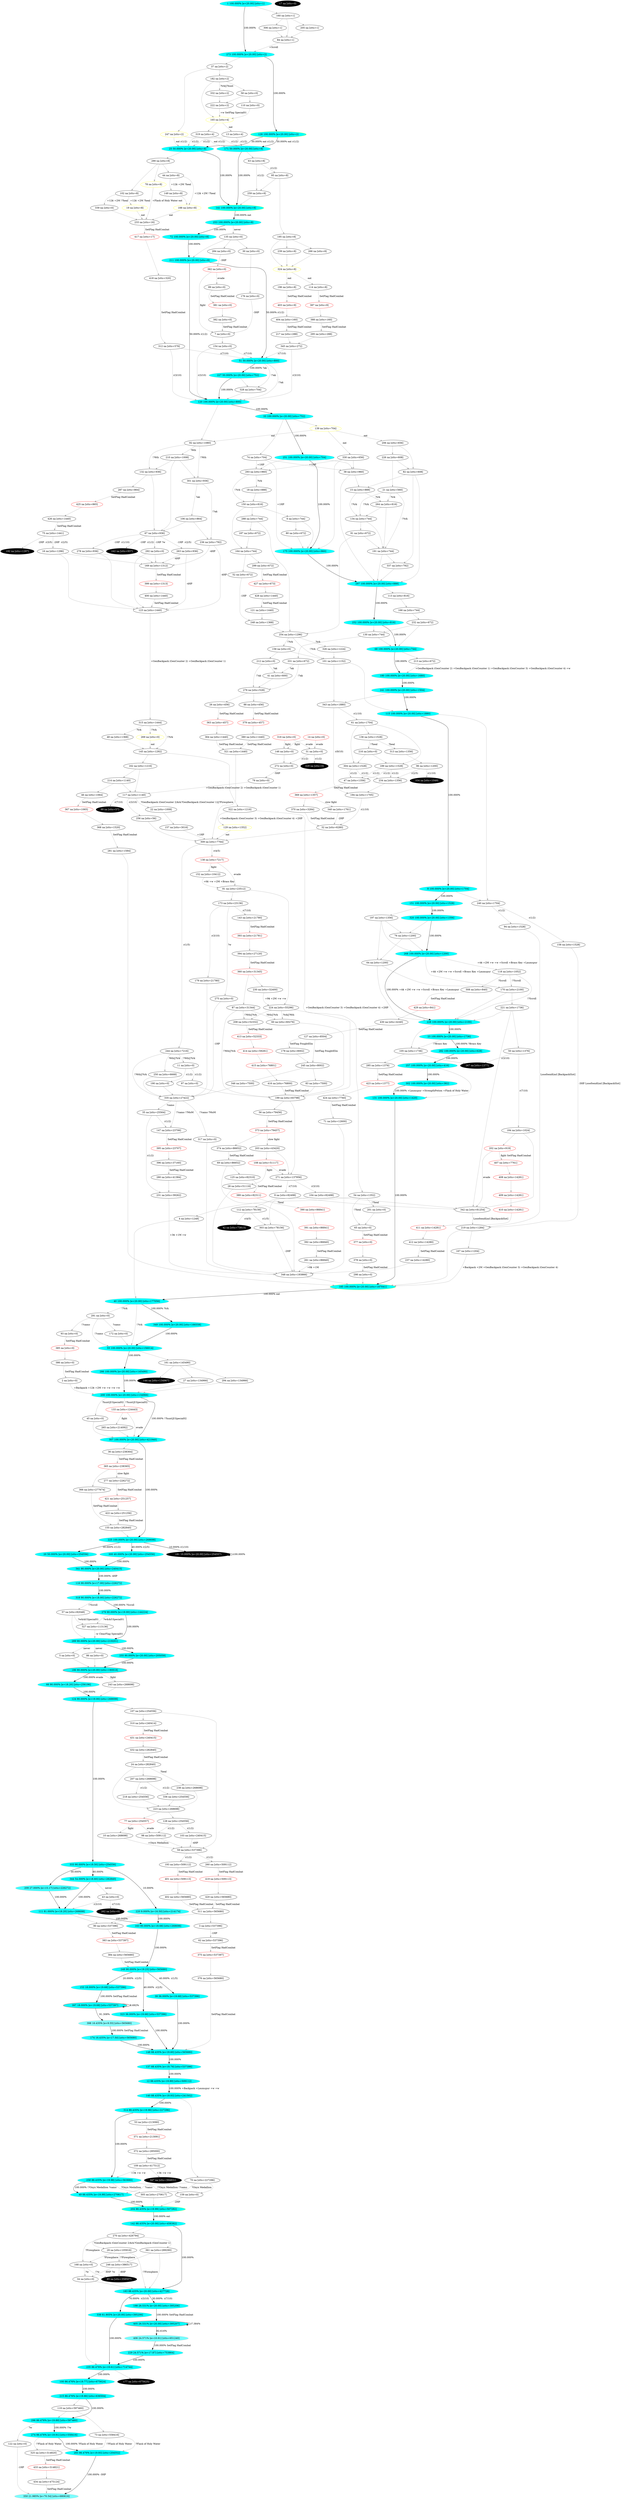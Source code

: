digraph g {
  "A1" [style=filled fillcolor="#00ffff"label="1 100.000% [e=20.00] [stts=1]" color=grey];
  "A2" [style=filled fillcolor="white"label="2 na [stts=0]" ];
  "A3" [style=filled fillcolor="white"label="3 na [stts=537396]" ];
  "A4" [style=filled fillcolor="white"label="4 na [stts=1248]" ];
  "A5" [style=filled fillcolor="white"label="5 na [stts=0]" ];
  "A6" [style=filled fillcolor="white"label="6 na [stts=744]" ];
  "A7" [style=filled fillcolor="white"label="7 na [stts=0]" ];
  "A8" [style=filled fillcolor="#00ffff"label="8 100.000% [e=20.00] [stts=1704]" color=grey];
  "A9" [style=filled fillcolor="white"label="9 na [stts=82498]" ];
  "A10" [style=filled fillcolor="white"label="10 na [stts=268698]" ];
  "A11" [style=filled fillcolor="white"label="11 na [stts=0]" ];
  "A12" [style=filled fillcolor="#01ffff"label="12 88.435% [e=19.89] [stts=509112]" color=grey];
  "A13" [style=filled fillcolor="white"label="13 na [stts=4]" ];
  "A14" [style=filled fillcolor="white"label="14 na [stts=0]" color=red];
  "A15" [style=filled fillcolor="white"label="15 na [stts=888]" ];
  "A16" [style=filled fillcolor="white"label="16 na [stts=1296]" ];
  "A17" [style=filled fillcolor="black"label="17 na [stts=0]" style=filled fontcolor=white];
  "A18" [style=filled fillcolor="white"label="18 na [stts=888]" ];
  "A19" [style=filled fillcolor="white"label="19 na [stts=8]" color=yellow style=filled];
  "A20" [style=filled fillcolor="#00ffff"label="20 50.000% [e=20.00] [stts=254556]" color=grey];
  "A21" [style=filled fillcolor="white"label="21 na [stts=560]" ];
  "A22" [style=filled fillcolor="white"label="22 na [stts=1008]" ];
  "A23" [style=filled fillcolor="#00ffff"label="23 100.000% [e=20.00] [stts=1736]" color=grey];
  "A24" [style=filled fillcolor="white"label="24 na [stts=282840]" ];
  "A25" [style=filled fillcolor="#00ffff"label="25 50.000% [e=20.00] [stts=8]" color=grey];
  "A27" [style=filled fillcolor="white"label="27 na [stts=134966]" ];
  "A28" [style=filled fillcolor="white"label="28 na [stts=51116]" ];
  "A29" [style=filled fillcolor="white"label="29 na [stts=105916]" ];
  "A30" [style=filled fillcolor="white"label="30 na [stts=0]" ];
  "A31" [style=filled fillcolor="white"label="31 na [stts=0]" ];
  "A32" [style=filled fillcolor="white"label="32 na [stts=6280]" ];
  "A33" [style=filled fillcolor="#00ffff"label="33 100.000% [e=20.00] [stts=752]" color=grey];
  "A34" [style=filled fillcolor="white"label="34 na [stts=0]" ];
  "A35" [style=filled fillcolor="white"label="35 na [stts=25564]" ];
  "A37" [style=filled fillcolor="white"label="37 na [stts=2]" ];
  "A38" [style=filled fillcolor="white"label="38 na [stts=960]" ];
  "A39" [style=filled fillcolor="#04ffff"label="39 36.000% [e=19.68] [stts=537396]" color=grey];
  "A40" [style=filled fillcolor="#00ffff"label="40 100.000% [e=20.00] [stts=177056]" color=grey];
  "A41" [style=filled fillcolor="white"label="41 na [stts=600]" ];
  "A42" [style=filled fillcolor="black"label="42 na [stts=73815]" style=filled fontcolor=white];
  "A43" [style=filled fillcolor="white"label="43 na [stts=0]" ];
  "A44" [style=filled fillcolor="white"label="44 na [stts=8]" ];
  "A45" [style=filled fillcolor="white"label="45 na [stts=0]" ];
  "A48" [style=filled fillcolor="white"label="48 na [stts=1368]" ];
  "A49" [style=filled fillcolor="#00ffff"label="49 88.435% [e=19.99] [stts=270617]" color=grey];
  "A50" [style=filled fillcolor="white"label="50 na [stts=1376]" ];
  "A51" [style=filled fillcolor="#00ffff"label="51 50.000% [e=20.00] [stts=800]" color=grey];
  "A52" [style=filled fillcolor="white"label="52 na [stts=672]" ];
  "A54" [style=filled fillcolor="white"label="54 na [stts=1352]" ];
  "A55" [style=filled fillcolor="#00ffff"label="55 100.000% [e=20.00] [stts=156014]" color=grey];
  "A57" [style=filled fillcolor="white"label="57 na [stts=82048]" ];
  "A58" [style=filled fillcolor="white"label="58 na [stts=0]" ];
  "A59" [style=filled fillcolor="white"label="59 na [stts=537396]" ];
  "A60" [style=filled fillcolor="white"label="60 na [stts=60276]" ];
  "A61" [style=filled fillcolor="white"label="61 na [stts=1704]" ];
  "A63" [style=filled fillcolor="white"label="63 na [stts=8]" ];
  "A64" [style=filled fillcolor="white"label="64 na [stts=1200]" ];
  "A66" [style=filled fillcolor="#16ffff"label="66 90.000% [e=18.20] [stts=256196]" color=grey];
  "A67" [style=filled fillcolor="white"label="67 na [stts=936]" ];
  "A68" [style=filled fillcolor="#00ffff"label="68 100.000% [e=20.00] [stts=744]" color=grey];
  "A69" [style=filled fillcolor="white"label="69 na [stts=86652]" ];
  "A70" [style=filled fillcolor="white"label="70 na [stts=227296]" ];
  "A71" [style=filled fillcolor="white"label="71 na [stts=12600]" ];
  "A72" [style=filled fillcolor="#00ffff"label="72 100.000% [e=20.00] [stts=8]" color=grey];
  "A73" [style=filled fillcolor="white"label="73 na [stts=558416]" ];
  "A74" [style=filled fillcolor="white"label="74 na [stts=704]" ];
  "A75" [style=filled fillcolor="white"label="75 na [stts=1441]" ];
  "A76" [style=filled fillcolor="white"label="76 na [stts=1200]" ];
  "A77" [style=filled fillcolor="white"label="77 na [stts=254557]" color=red];
  "A78" [style=filled fillcolor="white"label="78 na [stts=8]" color=yellow];
  "A79" [style=filled fillcolor="white"label="79 na [stts=0]" ];
  "A80" [style=filled fillcolor="white"label="80 na [stts=672]" ];
  "A81" [style=filled fillcolor="white"label="81 na [stts=23512]" ];
  "A82" [style=filled fillcolor="white"label="82 na [stts=608]" ];
  "A83" [style=filled fillcolor="white"label="83 na [stts=7500]" ];
  "A84" [style=filled fillcolor="white"label="84 na [stts=1]" ];
  "A85" [style=filled fillcolor="black"label="85 na [stts=358507]" style=filled fontcolor=white];
  "A86" [style=filled fillcolor="white"label="86 na [stts=0]" ];
  "A87" [style=filled fillcolor="white"label="87 na [stts=31344]" ];
  "A91" [style=filled fillcolor="white"label="91 na [stts=672]" ];
  "A92" [style=filled fillcolor="white"label="92 na [stts=1080]" ];
  "A94" [style=filled fillcolor="white"label="94 na [stts=1528]" ];
  "A95" [style=filled fillcolor="white"label="95 na [stts=8]" ];
  "A96" [style=filled fillcolor="white"label="96 na [stts=1200]" ];
  "A97" [style=filled fillcolor="white"label="97 na [stts=0]" ];
  "A98" [style=filled fillcolor="white"label="98 na [stts=509112]" ];
  "A99" [style=filled fillcolor="black"label="99 na [stts=57]" style=filled fontcolor=white];
  "A100" [style=filled fillcolor="#02ffff"label="100 86.476% [e=19.77] [stts=675624]" color=grey];
  "A101" [style=filled fillcolor="white"label="101 na [stts=1152]" ];
  "A102" [style=filled fillcolor="white"label="102 na [stts=8]" ];
  "A103" [style=filled fillcolor="white"label="103 na [stts=240415]" ];
  "A104" [style=filled fillcolor="white"label="104 na [stts=82498]" ];
  "A105" [style=filled fillcolor="white"label="105 na [stts=1736]" ];
  "A106" [style=filled fillcolor="white"label="106 na [stts=864]" ];
  "A107" [style=filled fillcolor="white"label="107 na [stts=254556]" ];
  "A108" [style=filled fillcolor="white"label="108 na [stts=51117]" color=red];
  "A109" [style=filled fillcolor="white"label="109 na [stts=417512]" ];
  "A110" [style=filled fillcolor="white"label="110 na [stts=0]" ];
  "A111" [style=filled fillcolor="#16ffff"label="111 81.000% [e=18.20] [stts=268698]" color=grey];
  "A112" [style=filled fillcolor="white"label="112 na [stts=78156]" ];
  "A113" [style=filled fillcolor="white"label="113 na [stts=816]" ];
  "A115" [style=filled fillcolor="#00ffff"label="115 100.000% [e=20.00] [stts=1880]" color=grey];
  "A116" [style=filled fillcolor="#26ffff"label="116 90.000% [e=17.00] [stts=226272]" color=grey];
  "A117" [style=filled fillcolor="white"label="117 na [stts=1140]" ];
  "A118" [style=filled fillcolor="white"label="118 na [stts=1052]" ];
  "A119" [style=filled fillcolor="white"label="119 na [stts=597460]" ];
  "A120" [style=filled fillcolor="#00ffff"label="120 100.000% [e=20.00] [stts=800]" color=grey];
  "A121" [style=filled fillcolor="white"label="121 na [stts=1440]" ];
  "A122" [style=filled fillcolor="white"label="122 na [stts=0]" ];
  "A123" [style=filled fillcolor="white"label="123 na [stts=1440]" ];
  "A124" [style=filled fillcolor="#0cffff"label="124 90.000% [e=19.00] [stts=268698]" color=grey];
  "A126" [style=filled fillcolor="#00ffff"label="126 100.000% [e=20.00] [stts=2]" color=yellow];
  "A127" [style=filled fillcolor="white"label="127 na [stts=8504]" ];
  "A128" [style=filled fillcolor="white"label="128 na [stts=254556]" ];
  "A129" [style=filled fillcolor="white"label="129 na [stts=1352]" color=yellow style=filled];
  "A130" [style=filled fillcolor="white"label="130 na [stts=744]" ];
  "A131" [style=filled fillcolor="#00ffff"label="131 100.000% [e=20.00] [stts=1420]" color=grey];
  "A132" [style=filled fillcolor="white"label="132 na [stts=936]" ];
  "A133" [style=filled fillcolor="white"label="133 na [stts=124443]" color=red];
  "A134" [style=filled fillcolor="white"label="134 na [stts=744]" ];
  "A135" [style=filled fillcolor="white"label="135 na [stts=0]" ];
  "A136" [style=filled fillcolor="white"label="136 na [stts=1528]" ];
  "A137" [style=filled fillcolor="#02ffff"label="137 88.435% [e=19.79] [stts=537396]" color=grey];
  "A138" [style=filled fillcolor="white"label="138 na [stts=7217]" color=red];
  "A139" [style=filled fillcolor="white"label="139 na [stts=704]" color=yellow];
  "A140" [style=filled fillcolor="#00ffff"label="140 88.435% [e=19.93] [stts=241502]" color=grey];
  "A141" [style=filled fillcolor="#00ffff"label="141 100.000% [e=20.00] [stts=8]" color=yellow];
  "A142" [style=filled fillcolor="#00ffff"label="142 88.435% [e=20.00] [stts=458382]" color=grey];
  "A144" [style=filled fillcolor="black"label="144 na [stts=134967]" style=filled fontcolor=white];
  "A145" [style=filled fillcolor="white"label="145 na [stts=1292]" ];
  "A146" [style=filled fillcolor="white"label="146 na [stts=0]" ];
  "A148" [style=filled fillcolor="#05ffff"label="148 88.435% [e=19.60] [stts=565680]" color=grey];
  "A149" [style=filled fillcolor="white"label="149 na [stts=8]" ];
  "A150" [style=filled fillcolor="white"label="150 na [stts=816]" ];
  "A151" [style=filled fillcolor="#00ffff"label="151 100.000% [e=20.00] [stts=1528]" color=grey];
  "A152" [style=filled fillcolor="white"label="152 na [stts=10412]" ];
  "A154" [style=filled fillcolor="white"label="154 na [stts=0]" ];
  "A155" [style=filled fillcolor="white"label="155 na [stts=282840]" ];
  "A156" [style=filled fillcolor="white"label="156 na [stts=0]" ];
  "A157" [style=filled fillcolor="white"label="157 na [stts=3016]" ];
  "A158" [style=filled fillcolor="white"label="158 na [stts=1528]" ];
  "A159" [style=filled fillcolor="white"label="159 na [stts=0]" ];
  "A160" [style=filled fillcolor="white"label="160 na [stts=1]" ];
  "A161" [style=filled fillcolor="white"label="161 na [stts=145490]" ];
  "A162" [style=filled fillcolor="white"label="162 na [stts=1216]" ];
  "A163" [style=filled fillcolor="#10ffff"label="163 90.000% [e=18.68] [stts=268698]" color=grey];
  "A164" [style=filled fillcolor="white"label="164 na [stts=744]" ];
  "A165" [style=filled fillcolor="white"label="165 na [stts=4]" color=yellow style=filled];
  "A166" [style=filled fillcolor="white"label="166 na [stts=744]" ];
  "A167" [style=filled fillcolor="white"label="167 na [stts=1204]" ];
  "A168" [style=filled fillcolor="white"label="168 na [stts=0]" ];
  "A170" [style=filled fillcolor="white"label="170 na [stts=2100]" ];
  "A171" [style=filled fillcolor="#00ffff"label="171 50.000% [e=20.00] [stts=8]" color=grey];
  "A172" [style=filled fillcolor="white"label="172 na [stts=0]" ];
  "A173" [style=filled fillcolor="white"label="173 na [stts=23136]" ];
  "A174" [style=filled fillcolor="#1fffff"label="174 16.435% [e=17.50] [stts=565680]" color=grey];
  "A175" [style=filled fillcolor="#00ffff"label="175 100.000% [e=20.00] [stts=960]" color=grey];
  "A176" [style=filled fillcolor="white"label="176 na [stts=0]" ];
  "A177" [style=filled fillcolor="black"label="177 na [stts=675625]" style=filled fontcolor=white];
  "A178" [style=filled fillcolor="white"label="178 na [stts=8002]" ];
  "A179" [style=filled fillcolor="white"label="179 na [stts=21780]" ];
  "A180" [style=filled fillcolor="#00ffff"label="180 100.000% [e=20.00] [stts=1680]" color=grey];
  "A181" [style=filled fillcolor="black"label="181 10.000% [e=20.00] [stts=254557]" style=filled fontcolor=white];
  "A182" [style=filled fillcolor="white"label="182 na [stts=2]" ];
  "A183" [style=filled fillcolor="#00ffff"label="183 88.435% [e=20.00] [stts=427728]" color=grey];
  "A184" [style=filled fillcolor="white"label="184 na [stts=1024]" ];
  "A185" [style=filled fillcolor="#00ffff"label="185 100.000% [e=20.00] [stts=187041]" color=yellow style=filled];
  "A186" [style=filled fillcolor="#00ffff"label="186 90.000% [e=20.00] [stts=190918]" color=red];
  "A187" [style=filled fillcolor="white"label="187 na [stts=672]" ];
  "A188" [style=filled fillcolor="white"label="188 na [stts=8]" color=yellow];
  "A189" [style=filled fillcolor="white"label="189 na [stts=1528]" ];
  "A190" [style=filled fillcolor="white"label="190 na [stts=0]" ];
  "A191" [style=filled fillcolor="white"label="191 na [stts=744]" ];
  "A192" [style=filled fillcolor="black"label="192 na [stts=1297]" style=filled fontcolor=white];
  "A194" [style=filled fillcolor="white"label="194 na [stts=1705]" ];
  "A195" [style=filled fillcolor="white"label="195 na [stts=8]" ];
  "A197" [style=filled fillcolor="white"label="197 na [stts=1356]" ];
  "A199" [style=filled fillcolor="white"label="199 na [stts=83798]" ];
  "A200" [style=filled fillcolor="#00ffff"label="200 100.000% [e=20.00] [stts=134966]" color=grey];
  "A201" [style=filled fillcolor="white"label="201 na [stts=0]" ];
  "A203" [style=filled fillcolor="white"label="203 na [stts=43420]" ];
  "A204" [style=filled fillcolor="#00ffff"label="204 88.435% [e=19.99] [stts=507282]" color=yellow];
  "A205" [style=filled fillcolor="white"label="205 na [stts=1]" ];
  "A206" [style=filled fillcolor="white"label="206 na [stts=656]" ];
  "A207" [style=filled fillcolor="white"label="207 na [stts=268698]" ];
  "A209" [style=filled fillcolor="#3dffff"label="209 27.000% [e=15.17] [stts=226272]" color=grey];
  "A210" [style=filled fillcolor="white"label="210 na [stts=1008]" ];
  "A211" [style=filled fillcolor="#00ffff"label="211 100.000% [e=20.00] [stts=8]" color=grey];
  "A212" [style=filled fillcolor="white"label="212 na [stts=0]" ];
  "A213" [style=filled fillcolor="white"label="213 na [stts=672]" ];
  "A214" [style=filled fillcolor="white"label="214 na [stts=1140]" ];
  "A215" [style=filled fillcolor="#01ffff"label="215 86.476% [e=19.86] [stts=636504]" color=grey];
  "A216" [style=filled fillcolor="white"label="216 na [stts=0]" ];
  "A217" [style=filled fillcolor="white"label="217 na [stts=288]" ];
  "A218" [style=filled fillcolor="white"label="218 na [stts=254556]" ];
  "A219" [style=filled fillcolor="white"label="219 na [stts=1284]" ];
  "A220" [style=filled fillcolor="#2cffff"label="220 9.000% [e=16.50] [stts=214174]" color=grey];
  "A221" [style=filled fillcolor="white"label="221 na [stts=1736]" ];
  "A222" [style=filled fillcolor="white"label="222 na [stts=2]" ];
  "A223" [style=filled fillcolor="white"label="223 na [stts=268698]" ];
  "A224" [style=filled fillcolor="white"label="224 na [stts=55296]" ];
  "A225" [style=filled fillcolor="#00ffff"label="225 100.000% [e=20.00] [stts=268698]" color=grey];
  "A226" [style=filled fillcolor="white"label="226 na [stts=608]" ];
  "A227" [style=filled fillcolor="#00ffff"label="227 50.000% [e=20.00] [stts=752]" color=grey];
  "A228" [style=filled fillcolor="#00ffff"label="228 100.000% [e=20.00] [stts=2100]" color=grey];
  "A229" [style=filled fillcolor="#1bffff"label="229 24.571% [e=17.87] [stts=753864]" color=grey];
  "A230" [style=filled fillcolor="white"label="230 na [stts=32400]" ];
  "A231" [style=filled fillcolor="white"label="231 na [stts=39262]" ];
  "A232" [style=filled fillcolor="white"label="232 na [stts=672]" ];
  "A234" [style=filled fillcolor="white"label="234 na [stts=1356]" ];
  "A235" [style=filled fillcolor="#04ffff"label="235 86.476% [e=19.61] [stts=714744]" color=grey];
  "A236" [style=filled fillcolor="white"label="236 na [stts=792]" ];
  "A237" [style=filled fillcolor="white"label="237 na [stts=14280]" ];
  "A238" [style=filled fillcolor="white"label="238 na [stts=268698]" ];
  "A239" [style=filled fillcolor="white"label="239 na [stts=8]" ];
  "A240" [style=filled fillcolor="white"label="240 na [stts=1704]" ];
  "A241" [style=filled fillcolor="#00ffff"label="241 100.000% [e=20.00] [stts=1504]" color=grey];
  "A242" [style=filled fillcolor="black"label="242 na [stts=937]" style=filled fontcolor=white];
  "A243" [style=filled fillcolor="white"label="243 na [stts=268698]" ];
  "A244" [style=filled fillcolor="white"label="244 na [stts=7216]" ];
  "A245" [style=filled fillcolor="white"label="245 na [stts=8002]" ];
  "A246" [style=filled fillcolor="white"label="246 na [stts=386517]" ];
  "A247" [style=filled fillcolor="white"label="247 na [stts=2]" color=yellow];
  "A248" [style=filled fillcolor="white"label="248 na [stts=1368]" ];
  "A249" [style=filled fillcolor="#09ffff"label="249 90.000% [e=19.23] [stts=565680]" color=grey];
  "A250" [style=filled fillcolor="white"label="250 na [stts=6668]" ];
  "A251" [style=filled fillcolor="#00ffff"label="251 100.000% [e=20.00] [stts=704]" color=grey];
  "A252" [style=filled fillcolor="#00ffff"label="252 100.000% [e=20.00] [stts=816]" color=grey];
  "A253" [style=filled fillcolor="#00ffff"label="253 100.000% [e=20.00] [stts=8]" color=grey];
  "A254" [style=filled fillcolor="white"label="254 na [stts=1296]" ];
  "A255" [style=filled fillcolor="#00ffff"label="255 90.000% [e=20.00] [stts=205059]" color=grey];
  "A256" [style=filled fillcolor="white"label="256 na [stts=56]" ];
  "A257" [style=filled fillcolor="#00ffff"label="257 100.000% [e=20.00] [stts=416]" color=grey];
  "A258" [style=filled fillcolor="#00ffff"label="258 88.435% [e=19.98] [stts=563880]" color=grey];
  "A259" [style=filled fillcolor="white"label="259 na [stts=8]" ];
  "A261" [style=filled fillcolor="white"label="261 na [stts=86840]" ];
  "A262" [style=filled fillcolor="black"label="262 na [stts=0]" style=filled fontcolor=white];
  "A263" [style=filled fillcolor="white"label="263 na [stts=936]" ];
  "A264" [style=filled fillcolor="white"label="264 na [stts=816]" ];
  "A265" [style=filled fillcolor="white"label="265 na [stts=214092]" ];
  "A266" [style=filled fillcolor="white"label="266 na [stts=8]" ];
  "A267" [style=filled fillcolor="black"label="267 na [stts=1377]" style=filled fontcolor=white];
  "A268" [style=filled fillcolor="#00ffff"label="268 100.000% [e=20.00] [stts=1200]" color=grey];
  "A269" [style=filled fillcolor="white"label="269 na [stts=0]" color=yellow style=filled];
  "A270" [style=filled fillcolor="white"label="270 na [stts=426794]" ];
  "A271" [style=filled fillcolor="white"label="271 na [stts=137956]" ];
  "A272" [style=filled fillcolor="white"label="272 na [stts=0]" ];
  "A273" [style=filled fillcolor="#00ffff"label="273 100.000% [e=20.00] [stts=2]" color=grey];
  "A274" [style=filled fillcolor="#01ffff"label="274 86.476% [e=19.91] [stts=558416]" color=grey];
  "A275" [style=filled fillcolor="white"label="275 na [stts=0]" ];
  "A276" [style=filled fillcolor="white"label="276 na [stts=528]" ];
  "A278" [style=filled fillcolor="white"label="278 na [stts=936]" ];
  "A279" [style=filled fillcolor="#0cffff"label="279 90.000% [e=19.00] [stts=144224]" color=grey];
  "A280" [style=filled fillcolor="white"label="280 na [stts=41384]" ];
  "A281" [style=filled fillcolor="white"label="281 na [stts=1584]" ];
  "A282" [style=filled fillcolor="#00ffff"label="282 100.000% [e=20.00] [stts=628]" color=grey];
  "A283" [style=filled fillcolor="#00ffff"label="283 86.476% [e=19.93] [stts=204552]" color=grey];
  "A284" [style=filled fillcolor="white"label="284 na [stts=0]" ];
  "A286" [style=filled fillcolor="#00ffff"label="286 100.000% [e=20.00] [stts=145490]" color=grey];
  "A288" [style=filled fillcolor="white"label="288 na [stts=744]" ];
  "A289" [style=filled fillcolor="#00ffff"label="289 90.000% [e=20.00] [stts=219201]" color=grey];
  "A290" [style=filled fillcolor="white"label="290 na [stts=8]" ];
  "A291" [style=filled fillcolor="white"label="291 na [stts=0]" ];
  "A292" [style=filled fillcolor="white"label="292 na [stts=0]" ];
  "A293" [style=filled fillcolor="white"label="293 na [stts=960]" ];
  "A294" [style=filled fillcolor="white"label="294 na [stts=134966]" ];
  "A295" [style=filled fillcolor="white"label="295 na [stts=288]" ];
  "A296" [style=filled fillcolor="#01ffff"label="296 86.476% [e=19.89] [stts=597460]" color=grey];
  "A297" [style=filled fillcolor="#00ffff"label="297 100.000% [e=20.00] [stts=888]" color=grey];
  "A298" [style=filled fillcolor="white"label="298 na [stts=0]" ];
  "A300" [style=filled fillcolor="#00ffff"label="300 40.000% [e=20.00] [stts=254556]" color=grey];
  "A301" [style=filled fillcolor="white"label="301 na [stts=936]" ];
  "A302" [style=filled fillcolor="#00ffff"label="302 100.000% [e=20.00] [stts=382]" color=grey];
  "A303" [style=filled fillcolor="white"label="303 na [stts=78156]" ];
  "A304" [style=filled fillcolor="white"label="304 na [stts=1528]" ];
  "A305" [style=filled fillcolor="white"label="305 na [stts=270617]" ];
  "A306" [style=filled fillcolor="white"label="306 na [stts=1]" ];
  "A307" [style=filled fillcolor="#00ffff"label="307 100.000% [e=20.00] [stts=421940]" color=grey];
  "A309" [style=filled fillcolor="white"label="309 na [stts=7764]" ];
  "A311" [style=filled fillcolor="white"label="311 na [stts=565680]" ];
  "A312" [style=filled fillcolor="white"label="312 na [stts=576]" ];
  "A313" [style=filled fillcolor="white"label="313 na [stts=1356]" ];
  "A314" [style=filled fillcolor="#00ffff"label="314 88.435% [e=19.96] [stts=227296]" color=grey];
  "A315" [style=filled fillcolor="white"label="315 na [stts=1444]" ];
  "A316" [style=filled fillcolor="white"label="316 na [stts=0]" color=red];
  "A317" [style=filled fillcolor="white"label="317 na [stts=0]" ];
  "A318" [style=filled fillcolor="#19ffff"label="318 90.000% [e=18.00] [stts=226272]" color=grey];
  "A319" [style=filled fillcolor="white"label="319 na [stts=4]" ];
  "A320" [style=filled fillcolor="#00ffff"label="320 100.000% [e=20.00] [stts=1356]" color=grey];
  "A321" [style=filled fillcolor="white"label="321 na [stts=1440]" ];
  "A322" [style=filled fillcolor="white"label="322 na [stts=1216]" ];
  "A323" [style=filled fillcolor="#04ffff"label="323 36.000% [e=19.68] [stts=537396]" color=grey];
  "A324" [style=filled fillcolor="white"label="324 na [stts=8]" color=yellow];
  "A326" [style=filled fillcolor="white"label="326 na [stts=1224]" ];
  "A327" [style=filled fillcolor="white"label="327 na [stts=113136]" ];
  "A328" [style=filled fillcolor="white"label="328 na [stts=704]" ];
  "A329" [style=filled fillcolor="black"label="329 na [stts=0]" style=filled fontcolor=white];
  "A330" [style=filled fillcolor="white"label="330 na [stts=656]" ];
  "A331" [style=filled fillcolor="white"label="331 na [stts=672]" ];
  "A332" [style=filled fillcolor="white"label="332 na [stts=2]" ];
  "A333" [style=filled fillcolor="#06ffff"label="333 90.000% [e=19.50] [stts=254556]" color=grey];
  "A334" [style=filled fillcolor="black"label="334 na [stts=1049]" style=filled fontcolor=white];
  "A335" [style=filled fillcolor="white"label="335 na [stts=27422]" ];
  "A336" [style=filled fillcolor="white"label="336 na [stts=254556]" ];
  "A337" [style=filled fillcolor="white"label="337 na [stts=792]" ];
  "A338" [style=filled fillcolor="#00ffff"label="338 61.905% [e=20.00] [stts=395206]" color=grey];
  "A339" [style=filled fillcolor="white"label="339 na [stts=0]" ];
  "A340" [style=filled fillcolor="white"label="340 na [stts=1761]" ];
  "A341" [style=filled fillcolor="#00ffff"label="341 90.000% [e=20.00] [stts=240415]" color=grey];
  "A342" [style=filled fillcolor="white"label="342 na [stts=81254]" ];
  "A343" [style=filled fillcolor="white"label="343 na [stts=1880]" ];
  "A344" [style=filled fillcolor="#11ffff"label="344 54.000% [e=18.60] [stts=282840]" color=grey];
  "A345" [style=filled fillcolor="white"label="345 na [stts=272]" ];
  "A346" [style=filled fillcolor="white"label="346 na [stts=7500]" ];
  "A347" [style=filled fillcolor="black"label="347 na [stts=394831]" style=filled fontcolor=white];
  "A348" [style=filled fillcolor="white"label="348 na [stts=193866]" ];
  "A349" [style=filled fillcolor="#00ffff"label="349 100.000% [e=20.00] [stts=166558]" color=grey];
  "A350" [style=filled fillcolor="#7cffff"label="350 21.985% [e=70.54] [stts=680616]" color=grey];
  "A360" [style=filled fillcolor="white"label="360 na [stts=31345]" color=red];
  "A361" [style=filled fillcolor="white"label="361 na [stts=289290]" ];
  "A362" [style=filled fillcolor="white"label="362 na [stts=0]" color=red];
  "A26" [style=filled fillcolor="white"label="26 na [stts=456]" ];
  "A363" [style=filled fillcolor="white"label="363 na [stts=457]" color=red];
  "A364" [style=filled fillcolor="white"label="364 na [stts=1440]" ];
  "A36" [style=filled fillcolor="white"label="36 na [stts=238364]" ];
  "A365" [style=filled fillcolor="white"label="365 na [stts=238365]" color=red];
  "A366" [style=filled fillcolor="white"label="366 na [stts=277674]" ];
  "A46" [style=filled fillcolor="white"label="46 na [stts=1064]" ];
  "A367" [style=filled fillcolor="white"label="367 na [stts=1065]" color=red];
  "A368" [style=filled fillcolor="white"label="368 na [stts=1520]" ];
  "A47" [style=filled fillcolor="white"label="47 na [stts=1356]" ];
  "A369" [style=filled fillcolor="white"label="369 na [stts=1357]" color=red];
  "A370" [style=filled fillcolor="white"label="370 na [stts=3284]" ];
  "A53" [style=filled fillcolor="white"label="53 na [stts=213090]" ];
  "A371" [style=filled fillcolor="white"label="371 na [stts=213091]" color=red];
  "A372" [style=filled fillcolor="white"label="372 na [stts=285000]" ];
  "A56" [style=filled fillcolor="white"label="56 na [stts=79456]" ];
  "A373" [style=filled fillcolor="white"label="373 na [stts=79457]" color=red];
  "A374" [style=filled fillcolor="white"label="374 na [stts=86652]" ];
  "A62" [style=filled fillcolor="white"label="62 na [stts=537396]" ];
  "A375" [style=filled fillcolor="white"label="375 na [stts=537397]" color=red];
  "A376" [style=filled fillcolor="white"label="376 na [stts=565680]" ];
  "A65" [style=filled fillcolor="white"label="65 na [stts=0]" ];
  "A377" [style=filled fillcolor="white"label="377 na [stts=0]" color=red];
  "A378" [style=filled fillcolor="white"label="378 na [stts=0]" ];
  "A88" [style=filled fillcolor="white"label="88 na [stts=456]" ];
  "A379" [style=filled fillcolor="white"label="379 na [stts=457]" color=red];
  "A380" [style=filled fillcolor="white"label="380 na [stts=1440]" ];
  "A89" [style=filled fillcolor="white"label="89 na [stts=0]" ];
  "A381" [style=filled fillcolor="white"label="381 na [stts=0]" color=red];
  "A382" [style=filled fillcolor="white"label="382 na [stts=0]" ];
  "A90" [style=filled fillcolor="white"label="90 na [stts=537396]" ];
  "A383" [style=filled fillcolor="white"label="383 na [stts=537397]" color=red];
  "A384" [style=filled fillcolor="white"label="384 na [stts=565680]" ];
  "A93" [style=filled fillcolor="white"label="93 na [stts=0]" ];
  "A385" [style=filled fillcolor="white"label="385 na [stts=0]" color=red];
  "A386" [style=filled fillcolor="white"label="386 na [stts=0]" ];
  "A114" [style=filled fillcolor="white"label="114 na [stts=8]" ];
  "A387" [style=filled fillcolor="white"label="387 na [stts=9]" color=red];
  "A388" [style=filled fillcolor="white"label="388 na [stts=160]" ];
  "A125" [style=filled fillcolor="white"label="125 na [stts=82310]" ];
  "A389" [style=filled fillcolor="white"label="389 na [stts=82311]" color=red];
  "A390" [style=filled fillcolor="white"label="390 na [stts=86841]" color=red];
  "A391" [style=filled fillcolor="white"label="391 na [stts=86841]" color=red];
  "A392" [style=filled fillcolor="white"label="392 na [stts=86840]" ];
  "A143" [style=filled fillcolor="white"label="143 na [stts=21780]" ];
  "A393" [style=filled fillcolor="white"label="393 na [stts=21781]" color=red];
  "A394" [style=filled fillcolor="white"label="394 na [stts=27120]" ];
  "A147" [style=filled fillcolor="white"label="147 na [stts=23706]" ];
  "A395" [style=filled fillcolor="white"label="395 na [stts=23707]" color=red];
  "A396" [style=filled fillcolor="white"label="396 na [stts=37160]" ];
  "A153" [style=filled fillcolor="#04ffff"label="153 18.000% [e=19.68] [stts=537396]" color=grey];
  "A397" [style=filled fillcolor="#04ffff"label="397 18.000% [e=19.68] [stts=537397]" color=red];
  "A398" [style=filled fillcolor="#85ffff"label="398 16.435% [e=9.55] [stts=565680]" color=grey];
  "A169" [style=filled fillcolor="white"label="169 na [stts=1312]" ];
  "A399" [style=filled fillcolor="white"label="399 na [stts=1313]" color=red];
  "A400" [style=filled fillcolor="white"label="400 na [stts=1440]" ];
  "A193" [style=filled fillcolor="white"label="193 na [stts=509112]" ];
  "A401" [style=filled fillcolor="white"label="401 na [stts=509113]" color=red];
  "A402" [style=filled fillcolor="white"label="402 na [stts=565680]" ];
  "A196" [style=filled fillcolor="white"label="196 na [stts=8]" ];
  "A403" [style=filled fillcolor="white"label="403 na [stts=9]" color=red];
  "A404" [style=filled fillcolor="white"label="404 na [stts=160]" ];
  "A198" [style=filled fillcolor="#00ffff"label="198 26.531% [e=20.00] [stts=395206]" color=grey];
  "A405" [style=filled fillcolor="#00ffff"label="405 26.531% [e=20.00] [stts=395207]" color=red];
  "A406" [style=filled fillcolor="#73ffff"label="406 24.571% [e=10.91] [stts=651240]" color=grey];
  "A202" [style=filled fillcolor="white"label="202 na [stts=919]" color=red];
  "A407" [style=filled fillcolor="white"label="407 na [stts=7761]" color=red];
  "A408" [style=filled fillcolor="white"label="408 na [stts=14281]" color=red];
  "A409" [style=filled fillcolor="white"label="409 na [stts=14281]" color=red];
  "A410" [style=filled fillcolor="white"label="410 na [stts=14281]" color=red];
  "A411" [style=filled fillcolor="white"label="411 na [stts=14281]" color=red];
  "A412" [style=filled fillcolor="white"label="412 na [stts=14280]" ];
  "A208" [style=filled fillcolor="white"label="208 na [stts=52332]" ];
  "A413" [style=filled fillcolor="white"label="413 na [stts=52333]" color=red];
  "A414" [style=filled fillcolor="white"label="414 na [stts=59281]" color=red];
  "A415" [style=filled fillcolor="white"label="415 na [stts=76801]" color=red];
  "A416" [style=filled fillcolor="white"label="416 na [stts=76800]" ];
  "A233" [style=filled fillcolor="white"label="233 na [stts=16]" ];
  "A417" [style=filled fillcolor="white"label="417 na [stts=17]" color=red];
  "A418" [style=filled fillcolor="white"label="418 na [stts=320]" ];
  "A260" [style=filled fillcolor="white"label="260 na [stts=509112]" ];
  "A419" [style=filled fillcolor="white"label="419 na [stts=509113]" color=red];
  "A420" [style=filled fillcolor="white"label="420 na [stts=565680]" ];
  "A277" [style=filled fillcolor="white"label="277 na [stts=226272]" ];
  "A421" [style=filled fillcolor="white"label="421 na [stts=251257]" color=red];
  "A422" [style=filled fillcolor="white"label="422 na [stts=251256]" ];
  "A285" [style=filled fillcolor="white"label="285 na [stts=1376]" ];
  "A423" [style=filled fillcolor="white"label="423 na [stts=1377]" color=red];
  "A424" [style=filled fillcolor="white"label="424 na [stts=7760]" ];
  "A287" [style=filled fillcolor="white"label="287 na [stts=864]" ];
  "A425" [style=filled fillcolor="white"label="425 na [stts=865]" color=red];
  "A426" [style=filled fillcolor="white"label="426 na [stts=1440]" ];
  "A299" [style=filled fillcolor="white"label="299 na [stts=672]" ];
  "A427" [style=filled fillcolor="white"label="427 na [stts=673]" color=red];
  "A428" [style=filled fillcolor="white"label="428 na [stts=1440]" ];
  "A308" [style=filled fillcolor="white"label="308 na [stts=840]" ];
  "A429" [style=filled fillcolor="white"label="429 na [stts=841]" color=red];
  "A430" [style=filled fillcolor="white"label="430 na [stts=4240]" ];
  "A310" [style=filled fillcolor="white"label="310 na [stts=240414]" ];
  "A431" [style=filled fillcolor="white"label="431 na [stts=240415]" color=red];
  "A432" [style=filled fillcolor="white"label="432 na [stts=282840]" ];
  "A325" [style=filled fillcolor="white"label="325 na [stts=314820]" ];
  "A433" [style=filled fillcolor="white"label="433 na [stts=314821]" color=red];
  "A434" [style=filled fillcolor="white"label="434 na [stts=475124]" ];
  A1 -> A160 [label="" color=darkgrey];
  A2 -> A200 [label=" +Backpack +12$ +2M +w +w +w +w" color=darkgrey];
  A3 -> A62 [label=" -1HP" color=darkgrey];
  A4 -> A40 [label="" color=darkgrey];
  A5 -> A186 [label="" color=darkgrey];
  A6 -> A80 [label="" color=darkgrey];
  A6 -> A175 [label="" color=darkgrey];
  A7 -> A154 [label="" color=darkgrey];
  A8 -> A240 [label="" color=darkgrey];
  A9 -> A112 [label="" color=darkgrey];
  A9 -> A342 [label="" color=darkgrey];
  A10 -> A59 [label=" +Onyx Medallion" color=darkgrey];
  A11 -> A97 [label=" r(1/2)" color=darkgrey];
  A11 -> A190 [label=" r(1/2)" color=darkgrey];
  A13 -> A25 [label=" r(1/2)" color=darkgrey];
  A13 -> A171 [label=" r(1/2)" color=darkgrey];
  A14 -> A31 [label=" evade" color=darkgrey];
  A14 -> A146 [label=" fight" color=darkgrey];
  A15 -> A134 [label=" !?trk" color=darkgrey];
  A15 -> A264 [label=" ?trk" color=darkgrey];
  A16 -> A123 [label="" color=darkgrey];
  A16 -> A169 [label="" color=darkgrey];
  A18 -> A150 [label="" color=darkgrey];
  A19 -> A233 [label=" eat" color=darkgrey];
  A21 -> A134 [label=" !?trk" color=darkgrey];
  A21 -> A191 [label=" !?trk" color=darkgrey];
  A21 -> A264 [label=" ?trk" color=darkgrey];
  A22 -> A157 [label="" color=darkgrey];
  A23 -> A105 [label=" !?Brass Key" color=darkgrey];
  A24 -> A207 [label="" color=darkgrey];
  A24 -> A223 [label="" color=darkgrey];
  A24 -> A238 [label=" ?heal" color=darkgrey];
  A25 -> A290 [label="" color=darkgrey];
  A26 -> A363 [label=" SetFlag HadCombat" color=darkgrey];
  A27 -> A200 [label="" color=darkgrey];
  A28 -> A348 [label="" color=darkgrey];
  A29 -> A168 [label=" ?Firesphere" color=darkgrey];
  A29 -> A183 [label=" !?Firesphere" color=darkgrey];
  A29 -> A246 [label=" !?Firesphere" color=darkgrey];
  A30 -> A176 [label="" color=darkgrey];
  A31 -> A272 [label=" r(1/2)" color=darkgrey];
  A31 -> A329 [label=" r(1/2)" color=darkgrey];
  A32 -> A309 [label="" color=darkgrey];
  A33 -> A74 [label="" color=darkgrey];
  A33 -> A139 [label="" color=darkgrey];
  A34 -> A183 [label="" color=darkgrey];
  A34 -> A235 [label="" color=darkgrey];
  A35 -> A147 [label=" r(1/2)" color=darkgrey];
  A35 -> A231 [label=" r(1/2)" color=darkgrey];
  A36 -> A365 [label=" SetFlag HadCombat" color=darkgrey];
  A37 -> A182 [label="" color=darkgrey];
  A37 -> A247 [label="" color=darkgrey];
  A38 -> A15 [label="" color=darkgrey];
  A38 -> A297 [label="" color=darkgrey];
  A40 -> A55 [label=" !?trk" color=darkgrey];
  A40 -> A291 [label=" !?trk" color=darkgrey];
  A41 -> A276 [label="" color=darkgrey];
  A43 -> A111 [label="  r(3/10)" color=darkgrey];
  A43 -> A262 [label="  r(7/10)" color=darkgrey];
  A44 -> A149 [label=" +12$ +2M ?heal" color=darkgrey];
  A44 -> A188 [label=" +12$ +2M !?heal" color=darkgrey];
  A45 -> A307 [label="" color=darkgrey];
  A46 -> A367 [label=" SetFlag HadCombat" color=darkgrey];
  A47 -> A369 [label=" SetFlag HadCombat" color=darkgrey];
  A48 -> A145 [label="" color=darkgrey];
  A50 -> A184 [label=" r(7/10)" color=darkgrey];
  A50 -> A267 [label=" r(3/10)" color=darkgrey];
  A51 -> A120 [label=" !?ak" color=darkgrey];
  A51 -> A328 [label=" !?ak" color=darkgrey];
  A52 -> A248 [label=" -1HP" color=darkgrey];
  A53 -> A371 [label=" SetFlag HadCombat" color=darkgrey];
  A54 -> A4 [label=" ?heal" color=darkgrey];
  A54 -> A65 [label=" !?heal" color=darkgrey];
  A54 -> A201 [label=" !?heal" color=darkgrey];
  A55 -> A161 [label="" color=darkgrey];
  A56 -> A373 [label=" SetFlag HadCombat" color=darkgrey];
  A57 -> A289 [label=" " color=darkgrey];
  A57 -> A327 [label=" ?w&&f:Special01" color=darkgrey];
  A58 -> A110 [label="" color=darkgrey];
  A58 -> A222 [label="" color=darkgrey];
  A59 -> A193 [label=" r(1/2)" color=darkgrey];
  A59 -> A260 [label=" r(1/2)" color=darkgrey];
  A60 -> A199 [label="" color=darkgrey];
  A61 -> A136 [label="" color=darkgrey];
  A61 -> A189 [label="" color=darkgrey];
  A61 -> A304 [label="" color=darkgrey];
  A62 -> A375 [label=" SetFlag HadCombat" color=darkgrey];
  A63 -> A95 [label=" r(1/2)" color=darkgrey];
  A63 -> A259 [label=" r(1/2)" color=darkgrey];
  A64 -> A170 [label="" color=darkgrey];
  A64 -> A228 [label="" color=darkgrey];
  A65 -> A377 [label=" SetFlag HadCombat" color=darkgrey];
  A67 -> A242 [label=" -1HP  r(1/2)" color=darkgrey];
  A67 -> A263 [label=" -1HP  r(2/5)" color=darkgrey];
  A67 -> A278 [label=" -1HP  r(1/10)" color=darkgrey];
  A67 -> A292 [label=" -1HP ?w" color=darkgrey];
  A68 -> A213 [label="" color=darkgrey];
  A69 -> A125 [label="" color=darkgrey];
  A69 -> A348 [label="" color=darkgrey];
  A70 -> A49 [label=" ?camo" color=darkgrey];
  A70 -> A159 [label=" " color=darkgrey];
  A70 -> A305 [label=" ?Onyx Medallion" color=darkgrey];
  A71 -> A348 [label="" color=darkgrey];
  A73 -> A283 [label=" ?Flask of Holy Water" color=darkgrey];
  A73 -> A325 [label=" !?Flask of Holy Water" color=darkgrey];
  A74 -> A38 [label=" +1HP" color=darkgrey];
  A74 -> A175 [label=" +1HP" color=darkgrey];
  A74 -> A293 [label=" +1HP" color=darkgrey];
  A75 -> A16 [label=" -2HP  r(2/5)" color=darkgrey];
  A75 -> A192 [label=" -2HP  r(3/5)" color=darkgrey];
  A76 -> A64 [label="" color=darkgrey];
  A76 -> A268 [label="" color=darkgrey];
  A77 -> A10 [label=" fight" color=darkgrey];
  A77 -> A98 [label=" evade" color=darkgrey];
  A78 -> A233 [label=" +Flask of Holy Water eat" color=darkgrey];
  A79 -> A117 [label=" +GenBackpack (GenCounter 2) +GenBackpack (GenCounter 1)" color=darkgrey];
  A80 -> A175 [label="" color=darkgrey];
  A81 -> A173 [label="" color=darkgrey];
  A81 -> A224 [label="" color=darkgrey];
  A82 -> A15 [label="" color=darkgrey];
  A82 -> A297 [label="" color=darkgrey];
  A82 -> A337 [label="" color=darkgrey];
  A83 -> A199 [label="" color=darkgrey];
  A84 -> A273 [label=" +Scroll" color=darkgrey];
  A86 -> A186 [label="" color=darkgrey];
  A87 -> A60 [label=" ?6th||?trk" color=darkgrey];
  A87 -> A199 [label=" !?6th||?trk" color=darkgrey];
  A87 -> A208 [label=" !?6th||?trk" color=darkgrey];
  A88 -> A379 [label=" SetFlag HadCombat" color=darkgrey];
  A89 -> A381 [label=" SetFlag HadCombat" color=darkgrey];
  A90 -> A383 [label=" SetFlag HadCombat" color=darkgrey];
  A91 -> A191 [label="" color=darkgrey];
  A91 -> A254 [label="" color=darkgrey];
  A92 -> A132 [label=" !?6th" color=darkgrey];
  A92 -> A210 [label=" ?6th" color=darkgrey];
  A92 -> A301 [label=" !?6th" color=darkgrey];
  A93 -> A385 [label=" SetFlag HadCombat" color=darkgrey];
  A94 -> A219 [label=" LoseItemKind [BackpackSlot]" color=darkgrey];
  A95 -> A195 [label="" color=darkgrey];
  A95 -> A259 [label="" color=darkgrey];
  A96 -> A47 [label=" r(1/2)" color=darkgrey];
  A96 -> A234 [label=" r(2/5)" color=darkgrey];
  A96 -> A334 [label=" r(1/10)" color=darkgrey];
  A97 -> A199 [label="" color=darkgrey];
  A98 -> A59 [label="" color=darkgrey];
  A101 -> A115 [label="" color=darkgrey];
  A101 -> A343 [label="" color=darkgrey];
  A102 -> A19 [label=" +12$ +2M ?heal" color=darkgrey];
  A102 -> A339 [label=" +12$ +2M !?heal" color=darkgrey];
  A103 -> A59 [label=" -4HP" color=darkgrey];
  A104 -> A303 [label="" color=darkgrey];
  A104 -> A342 [label="" color=darkgrey];
  A105 -> A267 [label="" color=darkgrey];
  A105 -> A285 [label="" color=darkgrey];
  A106 -> A67 [label="" color=darkgrey];
  A106 -> A236 [label="" color=darkgrey];
  A107 -> A59 [label="" color=darkgrey];
  A107 -> A310 [label="" color=darkgrey];
  A108 -> A28 [label=" fight" color=darkgrey];
  A108 -> A271 [label=" evade" color=darkgrey];
  A109 -> A258 [label=" +3$ +w +w" color=darkgrey];
  A109 -> A347 [label=" +3$ +w +w" color=darkgrey];
  A110 -> A165 [label="" color=darkgrey];
  A111 -> A90 [label="" color=darkgrey];
  A112 -> A42 [label="  r(4/5)" color=darkgrey];
  A112 -> A303 [label="  r(1/5)" color=darkgrey];
  A113 -> A166 [label="" color=darkgrey];
  A114 -> A387 [label=" SetFlag HadCombat" color=darkgrey];
  A115 -> A240 [label="" color=darkgrey];
  A117 -> A22 [label=" ?GenBackpack (GenCounter 2)&&?GenBackpack (GenCounter 1)||?Firesphere" color=darkgrey];
  A117 -> A99 [label="  r(7/10)" color=darkgrey];
  A117 -> A256 [label="  r(3/10)" color=darkgrey];
  A118 -> A170 [label=" !?Scroll" color=darkgrey];
  A118 -> A228 [label=" !?Scroll" color=darkgrey];
  A118 -> A308 [label=" ?Scroll" color=darkgrey];
  A119 -> A73 [label="" color=darkgrey];
  A119 -> A296 [label="" color=darkgrey];
  A120 -> A92 [label="" color=darkgrey];
  A121 -> A248 [label="" color=darkgrey];
  A122 -> A350 [label=" -1HP " color=darkgrey];
  A123 -> A315 [label=" +GenBackpack (GenCounter 2) +GenBackpack (GenCounter 1)" color=darkgrey];
  A124 -> A107 [label="" color=darkgrey];
  A125 -> A389 [label=" SetFlag HadCombat" color=darkgrey];
  A127 -> A178 [label=" SetFlag FoughtElix" color=darkgrey];
  A127 -> A245 [label=" SetFlag FoughtElix" color=darkgrey];
  A128 -> A98 [label="  r(1/2)" color=darkgrey];
  A128 -> A103 [label="  r(1/2)" color=darkgrey];
  A129 -> A309 [label=" eat" color=darkgrey];
  A130 -> A68 [label="" color=darkgrey];
  A130 -> A331 [label="" color=darkgrey];
  A132 -> A67 [label="" color=darkgrey];
  A132 -> A287 [label="" color=darkgrey];
  A133 -> A265 [label=" fight" color=darkgrey];
  A133 -> A307 [label=" evade" color=darkgrey];
  A134 -> A91 [label="" color=darkgrey];
  A134 -> A191 [label="" color=darkgrey];
  A135 -> A30 [label="" color=darkgrey];
  A135 -> A211 [label="" color=darkgrey];
  A135 -> A284 [label="" color=darkgrey];
  A136 -> A216 [label=" !?heal" color=darkgrey];
  A136 -> A313 [label=" ?heal" color=darkgrey];
  A138 -> A81 [label=" evade" color=darkgrey];
  A138 -> A152 [label=" fight" color=darkgrey];
  A139 -> A92 [label=" eat" color=darkgrey];
  A139 -> A206 [label=" eat" color=darkgrey];
  A139 -> A330 [label=" eat" color=darkgrey];
  A140 -> A70 [label="" color=darkgrey];
  A142 -> A270 [label="" color=darkgrey];
  A143 -> A393 [label=" SetFlag HadCombat" color=darkgrey];
  A145 -> A162 [label="" color=darkgrey];
  A145 -> A322 [label="" color=darkgrey];
  A146 -> A272 [label="" color=darkgrey];
  A147 -> A395 [label=" SetFlag HadCombat" color=darkgrey];
  A149 -> A188 [label="" color=darkgrey];
  A150 -> A6 [label="" color=darkgrey];
  A150 -> A164 [label="" color=darkgrey];
  A150 -> A288 [label="" color=darkgrey];
  A151 -> A197 [label="" color=darkgrey];
  A152 -> A81 [label=" +6$ +w +2M +Brass Key" color=darkgrey];
  A154 -> A51 [label=" r(7/10)" color=darkgrey];
  A154 -> A120 [label=" r(3/10)" color=darkgrey];
  A155 -> A225 [label="" color=darkgrey];
  A156 -> A101 [label="" color=darkgrey];
  A156 -> A212 [label="" color=darkgrey];
  A157 -> A309 [label=" +1HP" color=darkgrey];
  A158 -> A219 [label=" -3HP LoseItemKind [BackpackSlot]" color=darkgrey];
  A159 -> A204 [label=" -2HP" color=darkgrey];
  A160 -> A84 [label="" color=darkgrey];
  A160 -> A205 [label="" color=darkgrey];
  A160 -> A306 [label="" color=darkgrey];
  A161 -> A27 [label="" color=darkgrey];
  A161 -> A144 [label="" color=darkgrey];
  A161 -> A294 [label="" color=darkgrey];
  A162 -> A117 [label="" color=darkgrey];
  A162 -> A214 [label="" color=darkgrey];
  A164 -> A52 [label="" color=darkgrey];
  A164 -> A299 [label="" color=darkgrey];
  A165 -> A13 [label=" eat" color=darkgrey];
  A165 -> A319 [label="" color=darkgrey];
  A166 -> A232 [label="" color=darkgrey];
  A167 -> A185 [label=" +Backpack +2M +GenBackpack (GenCounter 3) +GenBackpack (GenCounter 4)" color=darkgrey];
  A168 -> A34 [label=" ?w" color=darkgrey];
  A168 -> A85 [label=" !?w" color=darkgrey];
  A169 -> A399 [label=" SetFlag HadCombat" color=darkgrey];
  A170 -> A221 [label="" color=darkgrey];
  A170 -> A228 [label="" color=darkgrey];
  A171 -> A63 [label="" color=darkgrey];
  A172 -> A55 [label="" color=darkgrey];
  A173 -> A143 [label="  r(7/10)" color=darkgrey];
  A173 -> A179 [label="  r(3/10)" color=darkgrey];
  A173 -> A275 [label=" ?w" color=darkgrey];
  A176 -> A7 [label=" -3HP" color=darkgrey];
  A178 -> A245 [label="" color=darkgrey];
  A179 -> A335 [label="" color=darkgrey];
  A182 -> A58 [label=" " color=darkgrey];
  A182 -> A165 [label="" color=darkgrey];
  A182 -> A332 [label=" ?trk||?hunt" color=darkgrey];
  A184 -> A202 [label="" color=darkgrey];
  A184 -> A342 [label="" color=darkgrey];
  A186 -> A243 [label=" fight" color=darkgrey];
  A187 -> A164 [label="" color=darkgrey];
  A188 -> A233 [label=" eat" color=darkgrey];
  A189 -> A47 [label=" r(1/2)" color=darkgrey];
  A189 -> A234 [label=" r(1/2)" color=darkgrey];
  A190 -> A335 [label="" color=darkgrey];
  A191 -> A297 [label="" color=darkgrey];
  A191 -> A337 [label="" color=darkgrey];
  A193 -> A401 [label=" SetFlag HadCombat" color=darkgrey];
  A194 -> A32 [label=" r(1/10)" color=darkgrey];
  A195 -> A239 [label="" color=darkgrey];
  A195 -> A266 [label="" color=darkgrey];
  A195 -> A324 [label="" color=darkgrey];
  A196 -> A403 [label=" SetFlag HadCombat" color=darkgrey];
  A197 -> A64 [label="" color=darkgrey];
  A197 -> A76 [label="" color=darkgrey];
  A197 -> A268 [label="" color=darkgrey];
  A199 -> A56 [label="" color=darkgrey];
  A199 -> A271 [label="" color=darkgrey];
  A200 -> A45 [label=" ?hunt||f:Special02" color=darkgrey];
  A200 -> A133 [label=" !?hunt||f:Special02" color=darkgrey];
  A201 -> A65 [label="" color=darkgrey];
  A202 -> A342 [label=" evade" color=darkgrey];
  A202 -> A407 [label=" fight SetFlag HadCombat" color=darkgrey];
  A203 -> A108 [label="" color=darkgrey];
  A203 -> A271 [label="" color=darkgrey];
  A205 -> A84 [label="" color=darkgrey];
  A206 -> A82 [label="" color=darkgrey];
  A206 -> A226 [label="" color=darkgrey];
  A207 -> A218 [label="  r(1/2)" color=darkgrey];
  A207 -> A336 [label="  r(1/2)" color=darkgrey];
  A208 -> A413 [label=" SetFlag HadCombat" color=darkgrey];
  A210 -> A67 [label="" color=darkgrey];
  A210 -> A132 [label="" color=darkgrey];
  A210 -> A301 [label="" color=darkgrey];
  A212 -> A41 [label=" ?ak" color=darkgrey];
  A212 -> A276 [label=" !?ak" color=darkgrey];
  A213 -> A180 [label=" +GenBackpack (GenCounter 2) +GenBackpack (GenCounter 1) +GenBackpack (GenCounter 3) +GenBackpack (GenCounter 4) +w" color=darkgrey];
  A214 -> A46 [label="" color=darkgrey];
  A214 -> A117 [label="" color=darkgrey];
  A215 -> A119 [label="" color=darkgrey];
  A216 -> A189 [label="" color=darkgrey];
  A216 -> A304 [label="" color=darkgrey];
  A217 -> A345 [label="" color=darkgrey];
  A218 -> A223 [label="" color=darkgrey];
  A219 -> A167 [label="" color=darkgrey];
  A219 -> A185 [label="" color=darkgrey];
  A220 -> A90 [label="" color=darkgrey];
  A221 -> A50 [label="" color=darkgrey];
  A221 -> A228 [label="" color=darkgrey];
  A221 -> A342 [label="" color=darkgrey];
  A222 -> A165 [label=" +w SetFlag Special01" color=darkgrey];
  A223 -> A77 [label="" color=darkgrey];
  A223 -> A128 [label="" color=darkgrey];
  A224 -> A60 [label=" ?trk||?6th" color=darkgrey];
  A224 -> A199 [label="" color=darkgrey];
  A224 -> A208 [label="" color=darkgrey];
  A226 -> A21 [label="" color=darkgrey];
  A226 -> A82 [label="" color=darkgrey];
  A227 -> A328 [label="" color=darkgrey];
  A228 -> A105 [label="" color=darkgrey];
  A230 -> A224 [label=" +9$ +2M +w +w" color=darkgrey];
  A231 -> A348 [label=" +3$ +1M +w" color=darkgrey];
  A232 -> A68 [label="" color=darkgrey];
  A232 -> A130 [label="" color=darkgrey];
  A233 -> A417 [label=" SetFlag HadCombat" color=darkgrey];
  A234 -> A194 [label="" color=darkgrey];
  A235 -> A177 [label="" color=darkgrey];
  A236 -> A123 [label=" -4HP" color=darkgrey];
  A236 -> A169 [label=" -4HP" color=darkgrey];
  A237 -> A348 [label="" color=darkgrey];
  A238 -> A223 [label="" color=darkgrey];
  A239 -> A324 [label="" color=darkgrey];
  A240 -> A94 [label=" r(1/2)" color=darkgrey];
  A240 -> A158 [label=" r(1/2)" color=darkgrey];
  A241 -> A343 [label="" color=darkgrey];
  A243 -> A124 [label="" color=darkgrey];
  A244 -> A11 [label=" !?6th||?trk" color=darkgrey];
  A244 -> A250 [label=" ?6th||?trk" color=darkgrey];
  A244 -> A335 [label=" !?6th||?trk" color=darkgrey];
  A245 -> A83 [label="" color=darkgrey];
  A245 -> A346 [label="" color=darkgrey];
  A246 -> A34 [label=" -8HP ?w" color=darkgrey];
  A246 -> A85 [label=" -8HP " color=darkgrey];
  A247 -> A25 [label=" eat r(1/2)" color=darkgrey];
  A247 -> A171 [label=" eat r(1/2)" color=darkgrey];
  A248 -> A254 [label="" color=darkgrey];
  A250 -> A335 [label="" color=darkgrey];
  A251 -> A38 [label="" color=darkgrey];
  A251 -> A293 [label="" color=darkgrey];
  A252 -> A130 [label="" color=darkgrey];
  A253 -> A135 [label=" never" color=darkgrey];
  A254 -> A101 [label=" !?trk" color=darkgrey];
  A254 -> A156 [label=" !?trk" color=darkgrey];
  A254 -> A326 [label=" ?trk" color=darkgrey];
  A256 -> A309 [label="" color=darkgrey];
  A257 -> A131 [label="" color=darkgrey];
  A258 -> A159 [label=" !?Onyx Medallion !?camo" color=darkgrey];
  A258 -> A305 [label=" ?Onyx Medallion" color=darkgrey];
  A259 -> A141 [label="" color=darkgrey];
  A260 -> A419 [label=" SetFlag HadCombat" color=darkgrey];
  A261 -> A348 [label=" +8$ +1M" color=darkgrey];
  A263 -> A123 [label=" -4HP" color=darkgrey];
  A263 -> A169 [label=" -4HP" color=darkgrey];
  A264 -> A134 [label="" color=darkgrey];
  A264 -> A191 [label="" color=darkgrey];
  A265 -> A307 [label="" color=darkgrey];
  A266 -> A324 [label="" color=darkgrey];
  A268 -> A118 [label=" +4$ +2M +w +w +Scroll +Brass Key +Laumspur" color=darkgrey];
  A268 -> A170 [label=" +4$ +2M +w +w +Scroll +Brass Key +Laumspur" color=darkgrey];
  A269 -> A145 [label=" eat" color=darkgrey];
  A270 -> A29 [label=" ?GenBackpack (GenCounter 2)&&?GenBackpack (GenCounter 1)" color=darkgrey];
  A270 -> A168 [label=" ?Firesphere" color=darkgrey];
  A270 -> A361 [label=" " color=darkgrey];
  A271 -> A9 [label="  r(7/10)" color=darkgrey];
  A271 -> A104 [label="  r(3/10)" color=darkgrey];
  A272 -> A79 [label=" -5HP" color=darkgrey];
  A273 -> A37 [label="" color=darkgrey];
  A274 -> A325 [label=" !?Flask of Holy Water" color=darkgrey];
  A275 -> A335 [label=" -1HP" color=darkgrey];
  A276 -> A26 [label="" color=darkgrey];
  A276 -> A88 [label="" color=darkgrey];
  A277 -> A421 [label=" SetFlag HadCombat" color=darkgrey];
  A278 -> A123 [label="" color=darkgrey];
  A278 -> A169 [label="" color=darkgrey];
  A279 -> A327 [label=" ?w&&f:Special01" color=darkgrey];
  A280 -> A231 [label="" color=darkgrey];
  A281 -> A185 [label="" color=darkgrey];
  A284 -> A362 [label=" -3HP" color=darkgrey];
  A285 -> A423 [label=" SetFlag HadCombat" color=darkgrey];
  A287 -> A425 [label=" SetFlag HadCombat" color=darkgrey];
  A288 -> A187 [label="" color=darkgrey];
  A288 -> A254 [label="" color=darkgrey];
  A289 -> A5 [label=" never" color=darkgrey];
  A289 -> A86 [label=" never" color=darkgrey];
  A290 -> A44 [label="" color=darkgrey];
  A290 -> A78 [label="" color=darkgrey];
  A290 -> A102 [label="" color=darkgrey];
  A291 -> A55 [label=" !?camo" color=darkgrey];
  A291 -> A93 [label=" !?camo" color=darkgrey];
  A291 -> A172 [label=" ?camo" color=darkgrey];
  A292 -> A123 [label="" color=darkgrey];
  A292 -> A169 [label="" color=darkgrey];
  A293 -> A18 [label=" ?trk" color=darkgrey];
  A293 -> A150 [label=" !?trk" color=darkgrey];
  A294 -> A200 [label="" color=darkgrey];
  A295 -> A345 [label="" color=darkgrey];
  A296 -> A122 [label=" ?w" color=darkgrey];
  A297 -> A113 [label="" color=darkgrey];
  A298 -> A185 [label="" color=darkgrey];
  A299 -> A427 [label=" SetFlag HadCombat" color=darkgrey];
  A301 -> A106 [label=" ?ak" color=darkgrey];
  A301 -> A236 [label=" !?ak" color=darkgrey];
  A303 -> A348 [label=" -2HP" color=darkgrey];
  A304 -> A47 [label=" r(1/2)" color=darkgrey];
  A304 -> A234 [label=" r(1/2)" color=darkgrey];
  A305 -> A204 [label="" color=darkgrey];
  A306 -> A84 [label="" color=darkgrey];
  A307 -> A36 [label="" color=darkgrey];
  A308 -> A429 [label=" SetFlag HadCombat" color=darkgrey];
  A309 -> A138 [label="  r(4/5)" color=darkgrey];
  A309 -> A244 [label="  r(1/5)" color=darkgrey];
  A310 -> A431 [label=" SetFlag HadCombat" color=darkgrey];
  A311 -> A3 [label="" color=darkgrey];
  A311 -> A90 [label="" color=darkgrey];
  A312 -> A51 [label=" r(7/10)" color=darkgrey];
  A312 -> A120 [label=" r(3/10)" color=darkgrey];
  A313 -> A96 [label="" color=darkgrey];
  A314 -> A53 [label="" color=darkgrey];
  A315 -> A48 [label=" ?trk" color=darkgrey];
  A315 -> A145 [label=" !?trk" color=darkgrey];
  A315 -> A269 [label=" !?trk" color=darkgrey];
  A316 -> A31 [label=" evade" color=darkgrey];
  A316 -> A146 [label=" fight" color=darkgrey];
  A317 -> A348 [label="" color=darkgrey];
  A318 -> A57 [label=" !?Scroll" color=darkgrey];
  A319 -> A25 [label=" r(1/2)" color=darkgrey];
  A319 -> A171 [label=" r(1/2)" color=darkgrey];
  A320 -> A76 [label="" color=darkgrey];
  A321 -> A309 [label="" color=darkgrey];
  A322 -> A54 [label=" +GenBackpack (GenCounter 3) +GenBackpack (GenCounter 4) +2HP" color=darkgrey];
  A322 -> A129 [label=" +GenBackpack (GenCounter 3) +GenBackpack (GenCounter 4) +2HP" color=darkgrey];
  A324 -> A114 [label=" eat" color=darkgrey];
  A324 -> A196 [label=" eat" color=darkgrey];
  A325 -> A433 [label=" SetFlag HadCombat" color=darkgrey];
  A326 -> A101 [label="" color=darkgrey];
  A327 -> A289 [label=" -w ClearFlag Special01" color=darkgrey];
  A328 -> A120 [label="" color=darkgrey];
  A330 -> A38 [label="" color=darkgrey];
  A330 -> A175 [label="" color=darkgrey];
  A330 -> A293 [label="" color=darkgrey];
  A331 -> A41 [label=" ?ak" color=darkgrey];
  A331 -> A276 [label=" !?ak" color=darkgrey];
  A332 -> A222 [label="" color=darkgrey];
  A335 -> A35 [label=" ?camo" color=darkgrey];
  A335 -> A147 [label=" !?camo !?MoM" color=darkgrey];
  A335 -> A317 [label=" !?camo ?MoM" color=darkgrey];
  A336 -> A223 [label="" color=darkgrey];
  A337 -> A297 [label="" color=darkgrey];
  A339 -> A233 [label="" color=darkgrey];
  A340 -> A32 [label=" -2HP" color=darkgrey];
  A342 -> A219 [label=" LoseItemKind [BackpackSlot]" color=darkgrey];
  A343 -> A61 [label="  r(1/10)" color=darkgrey];
  A343 -> A194 [label="  r(9/10)" color=darkgrey];
  A344 -> A43 [label=" never" color=darkgrey];
  A345 -> A51 [label=" r(7/10)" color=darkgrey];
  A345 -> A120 [label=" r(3/10)" color=darkgrey];
  A346 -> A335 [label="" color=darkgrey];
  A348 -> A185 [label="" color=darkgrey];
  A360 -> A87 [label="" color=darkgrey];
  A360 -> A230 [label="" color=darkgrey];
  A361 -> A183 [label="" color=darkgrey];
  A361 -> A246 [label="" color=darkgrey];
  A362 -> A7 [label=" fight" color=darkgrey];
  A362 -> A89 [label=" evade" color=darkgrey];
  A363 -> A364 [label="" color=darkgrey];
  A364 -> A321 [label=" SetFlag HadCombat" color=darkgrey];
  A365 -> A277 [label=" slow fight" color=darkgrey];
  A365 -> A366 [label="" color=darkgrey];
  A366 -> A155 [label=" SetFlag HadCombat" color=darkgrey];
  A367 -> A368 [label="" color=darkgrey];
  A368 -> A281 [label=" SetFlag HadCombat" color=darkgrey];
  A369 -> A340 [label=" slow fight" color=darkgrey];
  A369 -> A370 [label="" color=darkgrey];
  A370 -> A32 [label=" SetFlag HadCombat" color=darkgrey];
  A371 -> A372 [label="" color=darkgrey];
  A372 -> A109 [label=" SetFlag HadCombat" color=darkgrey];
  A373 -> A203 [label=" slow fight" color=darkgrey];
  A373 -> A374 [label="" color=darkgrey];
  A374 -> A69 [label=" SetFlag HadCombat" color=darkgrey];
  A375 -> A376 [label="" color=darkgrey];
  A376 -> A148 [label=" SetFlag HadCombat" color=darkgrey];
  A377 -> A378 [label="" color=darkgrey];
  A378 -> A298 [label=" SetFlag HadCombat" color=darkgrey];
  A379 -> A380 [label="" color=darkgrey];
  A380 -> A321 [label=" SetFlag HadCombat" color=darkgrey];
  A381 -> A382 [label="" color=darkgrey];
  A382 -> A7 [label=" SetFlag HadCombat" color=darkgrey];
  A383 -> A384 [label="" color=darkgrey];
  A384 -> A249 [label=" SetFlag HadCombat" color=darkgrey];
  A385 -> A386 [label="" color=darkgrey];
  A386 -> A2 [label=" SetFlag HadCombat" color=darkgrey];
  A387 -> A388 [label="" color=darkgrey];
  A388 -> A295 [label=" SetFlag HadCombat" color=darkgrey];
  A389 -> A390 [label="" color=darkgrey];
  A390 -> A391 [label="" color=darkgrey];
  A391 -> A392 [label="" color=darkgrey];
  A392 -> A261 [label=" SetFlag HadCombat" color=darkgrey];
  A393 -> A394 [label="" color=darkgrey];
  A394 -> A360 [label=" SetFlag HadCombat" color=darkgrey];
  A395 -> A396 [label="" color=darkgrey];
  A396 -> A280 [label=" SetFlag HadCombat" color=darkgrey];
  A399 -> A400 [label="" color=darkgrey];
  A400 -> A123 [label=" SetFlag HadCombat" color=darkgrey];
  A401 -> A402 [label="" color=darkgrey];
  A402 -> A311 [label=" SetFlag HadCombat" color=darkgrey];
  A403 -> A404 [label="" color=darkgrey];
  A404 -> A217 [label=" SetFlag HadCombat" color=darkgrey];
  A407 -> A408 [label="" color=darkgrey];
  A408 -> A409 [label="" color=darkgrey];
  A409 -> A410 [label="" color=darkgrey];
  A410 -> A411 [label="" color=darkgrey];
  A411 -> A412 [label="" color=darkgrey];
  A412 -> A237 [label=" SetFlag HadCombat" color=darkgrey];
  A413 -> A414 [label="" color=darkgrey];
  A414 -> A415 [label="" color=darkgrey];
  A415 -> A416 [label="" color=darkgrey];
  A416 -> A199 [label=" SetFlag HadCombat" color=darkgrey];
  A417 -> A418 [label="" color=darkgrey];
  A418 -> A312 [label=" SetFlag HadCombat" color=darkgrey];
  A419 -> A420 [label="" color=darkgrey];
  A420 -> A311 [label=" SetFlag HadCombat" color=darkgrey];
  A421 -> A422 [label="" color=darkgrey];
  A422 -> A155 [label=" SetFlag HadCombat" color=darkgrey];
  A423 -> A424 [label="" color=darkgrey];
  A424 -> A71 [label=" SetFlag HadCombat" color=darkgrey];
  A425 -> A426 [label="" color=darkgrey];
  A426 -> A75 [label=" SetFlag HadCombat" color=darkgrey];
  A427 -> A428 [label="" color=darkgrey];
  A428 -> A121 [label=" SetFlag HadCombat" color=darkgrey];
  A429 -> A430 [label="" color=darkgrey];
  A430 -> A127 [label=" SetFlag HadCombat" color=darkgrey];
  A431 -> A432 [label="" color=darkgrey];
  A432 -> A24 [label=" SetFlag HadCombat" color=darkgrey];
  A433 -> A434 [label="" color=darkgrey];
  A434 -> A350 [label=" SetFlag HadCombat" color=darkgrey];
  A1 -> A273 [label="100.000%" color=black];
  A8 -> A151 [label="100.000%" color=black];
  A12 -> A140 [label="100.000% +Backpack +Laumspur +w +w" color=black];
  A20 -> A341 [label="100.000%" color=black];
  A23 -> A282 [label="100.000% ?Brass Key" color=black];
  A25 -> A141 [label="100.000%" color=black];
  A33 -> A251 [label="100.000%" color=black];
  A39 -> A148 [label="100.000%" color=black];
  A40 -> A349 [label="100.000% ?trk" color=black];
  A49 -> A204 [label="100.000%" color=black];
  A51 -> A227 [label="100.000% ?ak" color=black];
  A55 -> A286 [label="100.000%" color=black];
  A66 -> A124 [label="100.000%" color=black];
  A68 -> A180 [label="100.000%" color=black];
  A72 -> A211 [label="100.000%" color=black];
  A100 -> A215 [label="100.000%" color=black];
  A111 -> A163 [label="100.000%" color=black];
  A115 -> A8 [label="100.000%" color=black];
  A116 -> A318 [label="100.000%" color=black];
  A120 -> A33 [label="100.000%" color=black];
  A124 -> A333 [label="100.000%" color=black];
  A126 -> A25 [label="50.000% eat r(1/2)" color=black];
  A126 -> A171 [label="50.000% eat r(1/2)" color=black];
  A131 -> A185 [label="100.000%" color=black];
  A137 -> A12 [label="100.000%" color=black];
  A140 -> A314 [label="100.000%" color=black];
  A141 -> A253 [label="100.000% eat" color=black];
  A142 -> A183 [label="100.000%" color=black];
  A148 -> A137 [label="100.000%" color=black];
  A151 -> A320 [label="100.000%" color=black];
  A153 -> A397 [label="100.000% SetFlag HadCombat" color=black];
  A163 -> A249 [label="100.000%" color=black];
  A171 -> A141 [label="100.000%" color=black];
  A174 -> A148 [label="100.000%" color=black];
  A175 -> A297 [label="100.000%" color=black];
  A180 -> A241 [label="100.000%" color=black];
  A181 -> A181 [label="100.000%" color=black];
  A183 -> A198 [label="30.000%  r(7/10)" color=black];
  A183 -> A338 [label="70.000%  r(3/10)" color=black];
  A185 -> A40 [label="100.000% eat" color=black];
  A186 -> A66 [label="100.000% evade" color=black];
  A198 -> A405 [label="100.000% SetFlag HadCombat" color=black];
  A200 -> A307 [label="100.000% !?hunt||f:Special02" color=black];
  A204 -> A142 [label="100.000% eat" color=black];
  A209 -> A111 [label="100.000%" color=black];
  A211 -> A51 [label="50.000% r(1/2)" color=black];
  A211 -> A120 [label="50.000% r(1/2)" color=black];
  A215 -> A296 [label="100.000%" color=black];
  A220 -> A163 [label="100.000%" color=black];
  A225 -> A20 [label="50.000% r(1/2)" color=black];
  A225 -> A181 [label="10.000% r(1/10)" color=black];
  A225 -> A300 [label="40.000% r(2/5)" color=black];
  A227 -> A120 [label="100.000%" color=black];
  A228 -> A23 [label="100.000%" color=black];
  A229 -> A235 [label="100.000%" color=black];
  A235 -> A100 [label="100.000%" color=black];
  A241 -> A115 [label="100.000%" color=black];
  A249 -> A39 [label="40.000%  r(1/5)" color=black];
  A249 -> A153 [label="20.000%  r(2/5)" color=black];
  A249 -> A323 [label="40.000%  r(2/5)" color=black];
  A251 -> A175 [label="100.000%" color=black];
  A252 -> A68 [label="100.000%" color=black];
  A253 -> A72 [label="100.000% " color=black];
  A255 -> A186 [label="100.000%" color=black];
  A257 -> A302 [label="100.000%" color=black];
  A258 -> A49 [label="100.000% !?Onyx Medallion ?camo" color=black];
  A268 -> A228 [label="100.000% +4$ +2M +w +w +Scroll +Brass Key +Laumspur" color=black];
  A273 -> A126 [label="100.000%" color=black];
  A274 -> A283 [label="100.000% ?Flask of Holy Water" color=black];
  A279 -> A289 [label="100.000% " color=black];
  A282 -> A257 [label="100.000%" color=black];
  A283 -> A350 [label="100.000% -3HP" color=black];
  A286 -> A200 [label="100.000%" color=black];
  A289 -> A255 [label="100.000% " color=black];
  A296 -> A274 [label="100.000% !?w" color=black];
  A297 -> A252 [label="100.000%" color=black];
  A300 -> A341 [label="100.000%" color=black];
  A302 -> A131 [label="100.000% +Laumspur +StrengthPotion +Flask of Holy Water" color=black];
  A307 -> A225 [label="100.000%" color=black];
  A314 -> A258 [label="100.000%" color=black];
  A318 -> A279 [label="100.000% ?Scroll" color=black];
  A320 -> A268 [label="100.000%" color=black];
  A323 -> A148 [label="100.000%" color=black];
  A333 -> A209 [label="30.000%" color=black];
  A333 -> A220 [label="10.000%" color=black];
  A333 -> A344 [label="60.000%" color=black];
  A338 -> A235 [label="100.000%" color=black];
  A341 -> A116 [label="100.000% -4HP" color=black];
  A344 -> A111 [label="100.000% " color=black];
  A349 -> A55 [label="100.000%" color=black];
  A397 -> A397 [label="8.692%" color=black];
  A397 -> A398 [label="91.308%" color=black];
  A398 -> A174 [label="100.000% SetFlag HadCombat" color=black];
  A405 -> A405 [label="7.384%" color=black];
  A405 -> A406 [label="92.616%" color=black];
  A406 -> A229 [label="100.000% SetFlag HadCombat" color=black];
}
